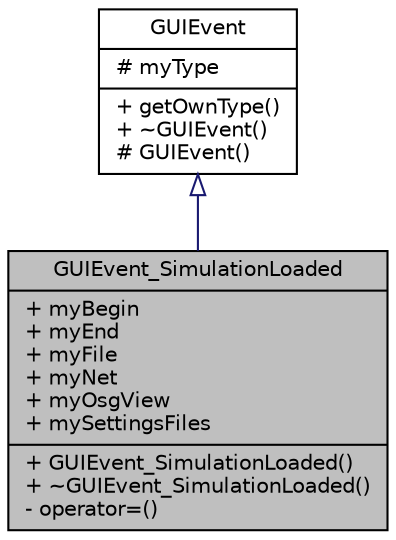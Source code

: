 digraph "GUIEvent_SimulationLoaded"
{
  edge [fontname="Helvetica",fontsize="10",labelfontname="Helvetica",labelfontsize="10"];
  node [fontname="Helvetica",fontsize="10",shape=record];
  Node0 [label="{GUIEvent_SimulationLoaded\n|+ myBegin\l+ myEnd\l+ myFile\l+ myNet\l+ myOsgView\l+ mySettingsFiles\l|+ GUIEvent_SimulationLoaded()\l+ ~GUIEvent_SimulationLoaded()\l- operator=()\l}",height=0.2,width=0.4,color="black", fillcolor="grey75", style="filled", fontcolor="black"];
  Node1 -> Node0 [dir="back",color="midnightblue",fontsize="10",style="solid",arrowtail="onormal",fontname="Helvetica"];
  Node1 [label="{GUIEvent\n|# myType\l|+ getOwnType()\l+ ~GUIEvent()\l# GUIEvent()\l}",height=0.2,width=0.4,color="black", fillcolor="white", style="filled",URL="$d2/d6a/class_g_u_i_event.html"];
}
